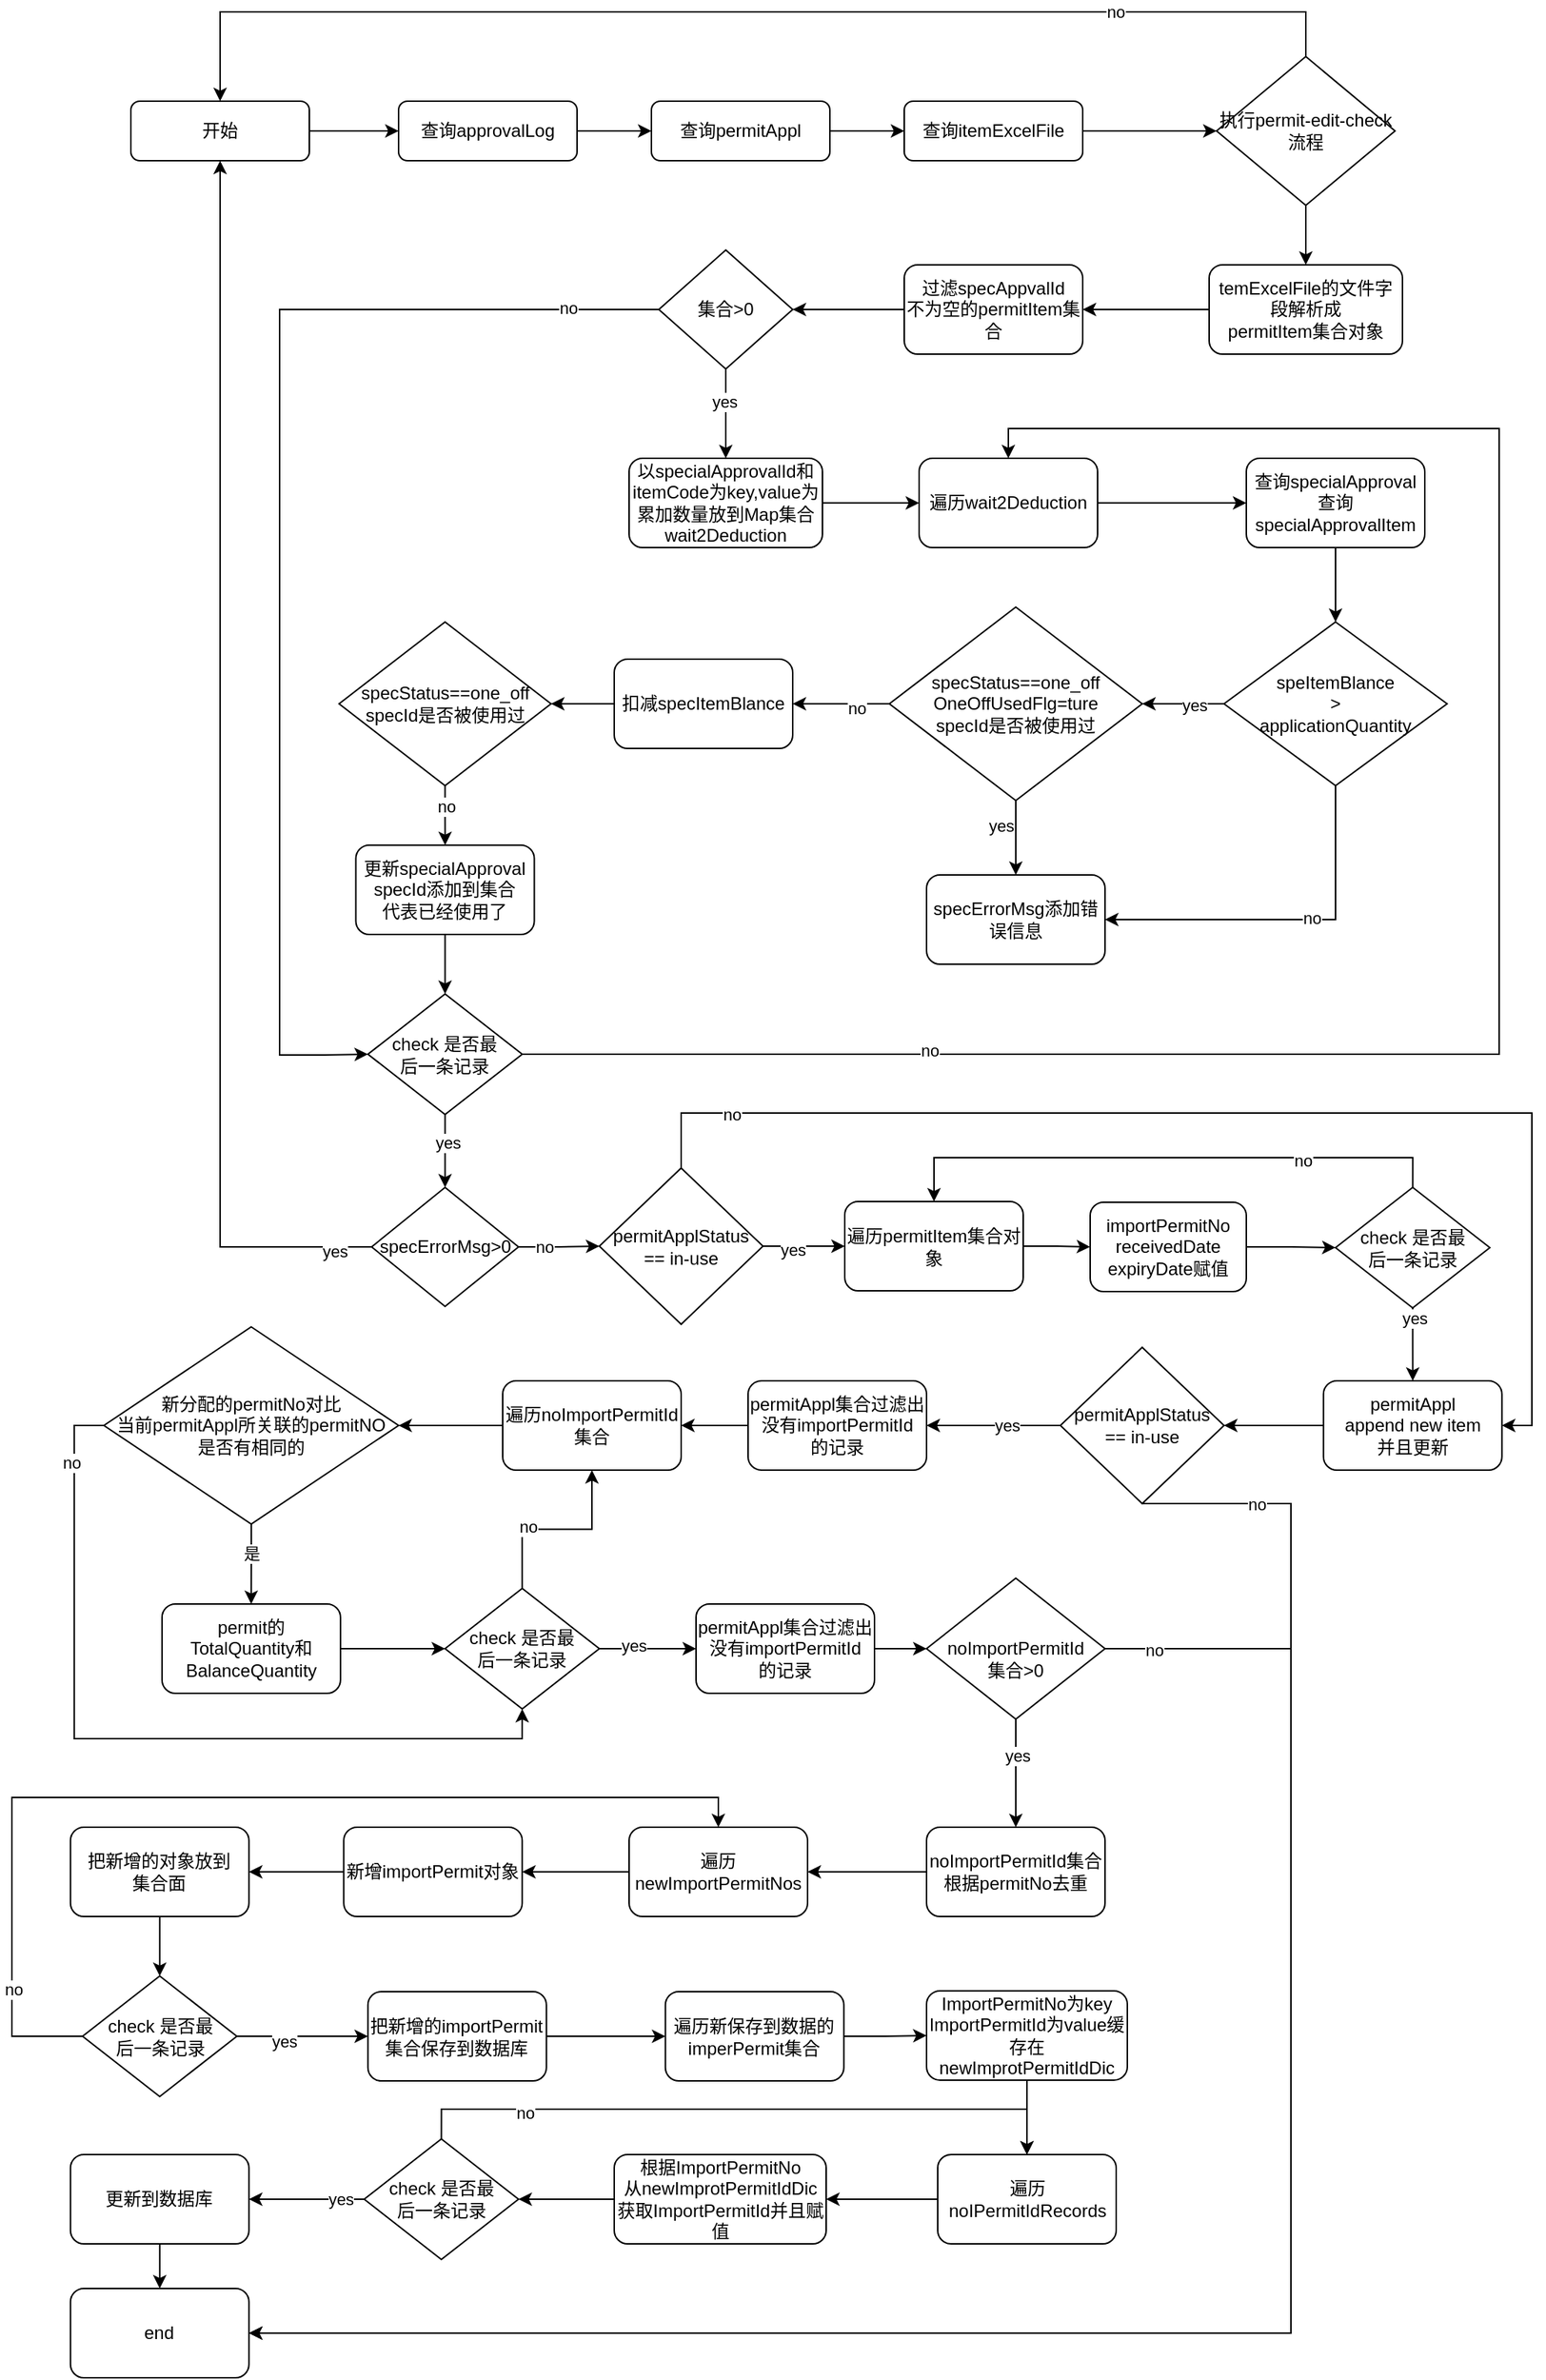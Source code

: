 <mxfile version="20.4.0" type="github">
  <diagram id="C5RBs43oDa-KdzZeNtuy" name="Page-1">
    <mxGraphModel dx="1422" dy="780" grid="1" gridSize="10" guides="1" tooltips="1" connect="1" arrows="1" fold="1" page="1" pageScale="1" pageWidth="1169" pageHeight="1654" math="0" shadow="0">
      <root>
        <mxCell id="WIyWlLk6GJQsqaUBKTNV-0" />
        <mxCell id="WIyWlLk6GJQsqaUBKTNV-1" parent="WIyWlLk6GJQsqaUBKTNV-0" />
        <mxCell id="GyQvzJjMtVjfMq99HXdX-1" value="" style="edgeStyle=orthogonalEdgeStyle;rounded=0;orthogonalLoop=1;jettySize=auto;html=1;" parent="WIyWlLk6GJQsqaUBKTNV-1" source="WIyWlLk6GJQsqaUBKTNV-3" target="WIyWlLk6GJQsqaUBKTNV-7" edge="1">
          <mxGeometry relative="1" as="geometry" />
        </mxCell>
        <mxCell id="WIyWlLk6GJQsqaUBKTNV-3" value="开始" style="rounded=1;whiteSpace=wrap;html=1;fontSize=12;glass=0;strokeWidth=1;shadow=0;" parent="WIyWlLk6GJQsqaUBKTNV-1" vertex="1">
          <mxGeometry x="160" y="80" width="120" height="40" as="geometry" />
        </mxCell>
        <mxCell id="GyQvzJjMtVjfMq99HXdX-2" value="" style="edgeStyle=orthogonalEdgeStyle;rounded=0;orthogonalLoop=1;jettySize=auto;html=1;" parent="WIyWlLk6GJQsqaUBKTNV-1" source="WIyWlLk6GJQsqaUBKTNV-7" target="WIyWlLk6GJQsqaUBKTNV-12" edge="1">
          <mxGeometry relative="1" as="geometry" />
        </mxCell>
        <mxCell id="WIyWlLk6GJQsqaUBKTNV-7" value="查询approvalLog" style="rounded=1;whiteSpace=wrap;html=1;fontSize=12;glass=0;strokeWidth=1;shadow=0;" parent="WIyWlLk6GJQsqaUBKTNV-1" vertex="1">
          <mxGeometry x="340" y="80" width="120" height="40" as="geometry" />
        </mxCell>
        <mxCell id="GyQvzJjMtVjfMq99HXdX-4" value="" style="edgeStyle=orthogonalEdgeStyle;rounded=0;orthogonalLoop=1;jettySize=auto;html=1;" parent="WIyWlLk6GJQsqaUBKTNV-1" source="WIyWlLk6GJQsqaUBKTNV-12" target="GyQvzJjMtVjfMq99HXdX-3" edge="1">
          <mxGeometry relative="1" as="geometry" />
        </mxCell>
        <mxCell id="WIyWlLk6GJQsqaUBKTNV-12" value="查询permitAppl" style="rounded=1;whiteSpace=wrap;html=1;fontSize=12;glass=0;strokeWidth=1;shadow=0;" parent="WIyWlLk6GJQsqaUBKTNV-1" vertex="1">
          <mxGeometry x="510" y="80" width="120" height="40" as="geometry" />
        </mxCell>
        <mxCell id="GyQvzJjMtVjfMq99HXdX-6" value="" style="edgeStyle=orthogonalEdgeStyle;rounded=0;orthogonalLoop=1;jettySize=auto;html=1;" parent="WIyWlLk6GJQsqaUBKTNV-1" source="GyQvzJjMtVjfMq99HXdX-3" target="GyQvzJjMtVjfMq99HXdX-5" edge="1">
          <mxGeometry relative="1" as="geometry" />
        </mxCell>
        <mxCell id="GyQvzJjMtVjfMq99HXdX-3" value="查询itemExcelFile" style="rounded=1;whiteSpace=wrap;html=1;fontSize=12;glass=0;strokeWidth=1;shadow=0;" parent="WIyWlLk6GJQsqaUBKTNV-1" vertex="1">
          <mxGeometry x="680" y="80" width="120" height="40" as="geometry" />
        </mxCell>
        <mxCell id="GyQvzJjMtVjfMq99HXdX-8" value="" style="edgeStyle=orthogonalEdgeStyle;rounded=0;orthogonalLoop=1;jettySize=auto;html=1;entryX=0.5;entryY=0;entryDx=0;entryDy=0;" parent="WIyWlLk6GJQsqaUBKTNV-1" source="GyQvzJjMtVjfMq99HXdX-5" target="WIyWlLk6GJQsqaUBKTNV-3" edge="1">
          <mxGeometry relative="1" as="geometry">
            <mxPoint x="950" y="-50" as="targetPoint" />
            <Array as="points">
              <mxPoint x="950" y="20" />
              <mxPoint x="220" y="20" />
            </Array>
          </mxGeometry>
        </mxCell>
        <mxCell id="GyQvzJjMtVjfMq99HXdX-9" value="no" style="edgeLabel;html=1;align=center;verticalAlign=middle;resizable=0;points=[];" parent="GyQvzJjMtVjfMq99HXdX-8" vertex="1" connectable="0">
          <mxGeometry x="-0.615" relative="1" as="geometry">
            <mxPoint as="offset" />
          </mxGeometry>
        </mxCell>
        <mxCell id="GyQvzJjMtVjfMq99HXdX-11" value="" style="edgeStyle=orthogonalEdgeStyle;rounded=0;orthogonalLoop=1;jettySize=auto;html=1;" parent="WIyWlLk6GJQsqaUBKTNV-1" source="GyQvzJjMtVjfMq99HXdX-5" target="GyQvzJjMtVjfMq99HXdX-10" edge="1">
          <mxGeometry relative="1" as="geometry" />
        </mxCell>
        <mxCell id="GyQvzJjMtVjfMq99HXdX-5" value="执行permit-edit-check流程" style="rhombus;whiteSpace=wrap;html=1;" parent="WIyWlLk6GJQsqaUBKTNV-1" vertex="1">
          <mxGeometry x="890" y="50" width="120" height="100" as="geometry" />
        </mxCell>
        <mxCell id="GyQvzJjMtVjfMq99HXdX-13" value="" style="edgeStyle=orthogonalEdgeStyle;rounded=0;orthogonalLoop=1;jettySize=auto;html=1;" parent="WIyWlLk6GJQsqaUBKTNV-1" source="GyQvzJjMtVjfMq99HXdX-10" target="GyQvzJjMtVjfMq99HXdX-12" edge="1">
          <mxGeometry relative="1" as="geometry" />
        </mxCell>
        <mxCell id="GyQvzJjMtVjfMq99HXdX-10" value="&lt;div&gt;temExcelFile的文件字段解析成&lt;/div&gt;&lt;div&gt;permitItem集合对象&lt;br&gt;&lt;/div&gt;" style="rounded=1;whiteSpace=wrap;html=1;" parent="WIyWlLk6GJQsqaUBKTNV-1" vertex="1">
          <mxGeometry x="885" y="190" width="130" height="60" as="geometry" />
        </mxCell>
        <mxCell id="GyQvzJjMtVjfMq99HXdX-15" value="" style="edgeStyle=orthogonalEdgeStyle;rounded=0;orthogonalLoop=1;jettySize=auto;html=1;entryX=1;entryY=0.5;entryDx=0;entryDy=0;" parent="WIyWlLk6GJQsqaUBKTNV-1" source="GyQvzJjMtVjfMq99HXdX-12" target="GyQvzJjMtVjfMq99HXdX-16" edge="1">
          <mxGeometry relative="1" as="geometry">
            <mxPoint x="600" y="220" as="targetPoint" />
          </mxGeometry>
        </mxCell>
        <mxCell id="GyQvzJjMtVjfMq99HXdX-12" value="&lt;div&gt;过滤specAppvalId&lt;/div&gt;&lt;div&gt;不为空的permitItem集合&lt;br&gt;&lt;/div&gt;" style="whiteSpace=wrap;html=1;rounded=1;" parent="WIyWlLk6GJQsqaUBKTNV-1" vertex="1">
          <mxGeometry x="680" y="190" width="120" height="60" as="geometry" />
        </mxCell>
        <mxCell id="GyQvzJjMtVjfMq99HXdX-18" value="" style="edgeStyle=orthogonalEdgeStyle;rounded=0;orthogonalLoop=1;jettySize=auto;html=1;" parent="WIyWlLk6GJQsqaUBKTNV-1" source="GyQvzJjMtVjfMq99HXdX-16" target="GyQvzJjMtVjfMq99HXdX-17" edge="1">
          <mxGeometry relative="1" as="geometry" />
        </mxCell>
        <mxCell id="GyQvzJjMtVjfMq99HXdX-19" value="yes" style="edgeLabel;html=1;align=center;verticalAlign=middle;resizable=0;points=[];" parent="GyQvzJjMtVjfMq99HXdX-18" vertex="1" connectable="0">
          <mxGeometry x="-0.267" y="-1" relative="1" as="geometry">
            <mxPoint as="offset" />
          </mxGeometry>
        </mxCell>
        <mxCell id="-7f1blLy0qAxSYosvJ6b-41" value="" style="edgeStyle=orthogonalEdgeStyle;rounded=0;orthogonalLoop=1;jettySize=auto;html=1;entryX=0;entryY=0.5;entryDx=0;entryDy=0;" edge="1" parent="WIyWlLk6GJQsqaUBKTNV-1" source="GyQvzJjMtVjfMq99HXdX-16" target="-7f1blLy0qAxSYosvJ6b-67">
          <mxGeometry relative="1" as="geometry">
            <mxPoint x="260" y="770" as="targetPoint" />
            <Array as="points">
              <mxPoint x="260" y="220" />
              <mxPoint x="260" y="721" />
              <mxPoint x="290" y="721" />
            </Array>
          </mxGeometry>
        </mxCell>
        <mxCell id="-7f1blLy0qAxSYosvJ6b-42" value="no" style="edgeLabel;html=1;align=center;verticalAlign=middle;resizable=0;points=[];" vertex="1" connectable="0" parent="-7f1blLy0qAxSYosvJ6b-41">
          <mxGeometry x="-0.849" y="-1" relative="1" as="geometry">
            <mxPoint as="offset" />
          </mxGeometry>
        </mxCell>
        <mxCell id="GyQvzJjMtVjfMq99HXdX-16" value="集合&amp;gt;0" style="rhombus;whiteSpace=wrap;html=1;" parent="WIyWlLk6GJQsqaUBKTNV-1" vertex="1">
          <mxGeometry x="515" y="180" width="90" height="80" as="geometry" />
        </mxCell>
        <mxCell id="-7f1blLy0qAxSYosvJ6b-1" value="" style="edgeStyle=orthogonalEdgeStyle;rounded=0;orthogonalLoop=1;jettySize=auto;html=1;" edge="1" parent="WIyWlLk6GJQsqaUBKTNV-1" source="GyQvzJjMtVjfMq99HXdX-17" target="-7f1blLy0qAxSYosvJ6b-0">
          <mxGeometry relative="1" as="geometry" />
        </mxCell>
        <mxCell id="GyQvzJjMtVjfMq99HXdX-17" value="&lt;div&gt;以specialApprovalId和itemCode为key,value为累加数量放到Map集合wait2Deduction&lt;/div&gt;" style="rounded=1;whiteSpace=wrap;html=1;" parent="WIyWlLk6GJQsqaUBKTNV-1" vertex="1">
          <mxGeometry x="495" y="320" width="130" height="60" as="geometry" />
        </mxCell>
        <mxCell id="-7f1blLy0qAxSYosvJ6b-7" value="" style="edgeStyle=orthogonalEdgeStyle;rounded=0;orthogonalLoop=1;jettySize=auto;html=1;" edge="1" parent="WIyWlLk6GJQsqaUBKTNV-1" source="-7f1blLy0qAxSYosvJ6b-0" target="-7f1blLy0qAxSYosvJ6b-6">
          <mxGeometry relative="1" as="geometry" />
        </mxCell>
        <mxCell id="-7f1blLy0qAxSYosvJ6b-0" value="遍历wait2Deduction" style="whiteSpace=wrap;html=1;rounded=1;" vertex="1" parent="WIyWlLk6GJQsqaUBKTNV-1">
          <mxGeometry x="690" y="320" width="120" height="60" as="geometry" />
        </mxCell>
        <mxCell id="-7f1blLy0qAxSYosvJ6b-11" value="" style="edgeStyle=orthogonalEdgeStyle;rounded=0;orthogonalLoop=1;jettySize=auto;html=1;" edge="1" parent="WIyWlLk6GJQsqaUBKTNV-1" source="-7f1blLy0qAxSYosvJ6b-6" target="-7f1blLy0qAxSYosvJ6b-10">
          <mxGeometry relative="1" as="geometry" />
        </mxCell>
        <mxCell id="-7f1blLy0qAxSYosvJ6b-6" value="&lt;div&gt;查询specialApproval&lt;/div&gt;&lt;div&gt;查询specialApprovalItem&lt;br&gt;&lt;/div&gt;" style="whiteSpace=wrap;html=1;rounded=1;" vertex="1" parent="WIyWlLk6GJQsqaUBKTNV-1">
          <mxGeometry x="910" y="320" width="120" height="60" as="geometry" />
        </mxCell>
        <mxCell id="-7f1blLy0qAxSYosvJ6b-13" value="" style="edgeStyle=orthogonalEdgeStyle;rounded=0;orthogonalLoop=1;jettySize=auto;html=1;" edge="1" parent="WIyWlLk6GJQsqaUBKTNV-1" source="-7f1blLy0qAxSYosvJ6b-10" target="-7f1blLy0qAxSYosvJ6b-12">
          <mxGeometry relative="1" as="geometry" />
        </mxCell>
        <mxCell id="-7f1blLy0qAxSYosvJ6b-14" value="yes" style="edgeLabel;html=1;align=center;verticalAlign=middle;resizable=0;points=[];" vertex="1" connectable="0" parent="-7f1blLy0qAxSYosvJ6b-13">
          <mxGeometry x="-0.26" y="1" relative="1" as="geometry">
            <mxPoint as="offset" />
          </mxGeometry>
        </mxCell>
        <mxCell id="-7f1blLy0qAxSYosvJ6b-23" value="" style="edgeStyle=orthogonalEdgeStyle;rounded=0;orthogonalLoop=1;jettySize=auto;html=1;entryX=1;entryY=0.5;entryDx=0;entryDy=0;" edge="1" parent="WIyWlLk6GJQsqaUBKTNV-1" source="-7f1blLy0qAxSYosvJ6b-10" target="-7f1blLy0qAxSYosvJ6b-15">
          <mxGeometry relative="1" as="geometry">
            <mxPoint x="970" y="645" as="targetPoint" />
            <Array as="points">
              <mxPoint x="970" y="630" />
            </Array>
          </mxGeometry>
        </mxCell>
        <mxCell id="-7f1blLy0qAxSYosvJ6b-24" value="no" style="edgeLabel;html=1;align=center;verticalAlign=middle;resizable=0;points=[];" vertex="1" connectable="0" parent="-7f1blLy0qAxSYosvJ6b-23">
          <mxGeometry x="-0.132" y="-1" relative="1" as="geometry">
            <mxPoint as="offset" />
          </mxGeometry>
        </mxCell>
        <mxCell id="-7f1blLy0qAxSYosvJ6b-10" value="&lt;div&gt;speItemBlance&lt;/div&gt;&lt;div&gt;&amp;gt;&lt;/div&gt;&lt;div&gt;applicationQuantity&lt;br&gt;&lt;/div&gt;" style="rhombus;whiteSpace=wrap;html=1;" vertex="1" parent="WIyWlLk6GJQsqaUBKTNV-1">
          <mxGeometry x="895" y="430" width="150" height="110" as="geometry" />
        </mxCell>
        <mxCell id="-7f1blLy0qAxSYosvJ6b-16" value="" style="edgeStyle=orthogonalEdgeStyle;rounded=0;orthogonalLoop=1;jettySize=auto;html=1;" edge="1" parent="WIyWlLk6GJQsqaUBKTNV-1" source="-7f1blLy0qAxSYosvJ6b-12" target="-7f1blLy0qAxSYosvJ6b-15">
          <mxGeometry relative="1" as="geometry" />
        </mxCell>
        <mxCell id="-7f1blLy0qAxSYosvJ6b-18" value="yes" style="edgeLabel;html=1;align=center;verticalAlign=middle;resizable=0;points=[];" vertex="1" connectable="0" parent="-7f1blLy0qAxSYosvJ6b-16">
          <mxGeometry x="-0.288" y="1" relative="1" as="geometry">
            <mxPoint x="-11" y="-1" as="offset" />
          </mxGeometry>
        </mxCell>
        <mxCell id="-7f1blLy0qAxSYosvJ6b-20" value="" style="edgeStyle=orthogonalEdgeStyle;rounded=0;orthogonalLoop=1;jettySize=auto;html=1;" edge="1" parent="WIyWlLk6GJQsqaUBKTNV-1" source="-7f1blLy0qAxSYosvJ6b-12" target="-7f1blLy0qAxSYosvJ6b-19">
          <mxGeometry relative="1" as="geometry" />
        </mxCell>
        <mxCell id="-7f1blLy0qAxSYosvJ6b-21" value="no" style="edgeLabel;html=1;align=center;verticalAlign=middle;resizable=0;points=[];" vertex="1" connectable="0" parent="-7f1blLy0qAxSYosvJ6b-20">
          <mxGeometry x="-0.32" y="3" relative="1" as="geometry">
            <mxPoint as="offset" />
          </mxGeometry>
        </mxCell>
        <mxCell id="-7f1blLy0qAxSYosvJ6b-12" value="&lt;div&gt;specStatus==one_off&lt;/div&gt;&lt;div&gt;OneOffUsedFlg=ture&lt;/div&gt;&lt;div&gt;specId是否被使用过&lt;br&gt;&lt;/div&gt;" style="rhombus;whiteSpace=wrap;html=1;" vertex="1" parent="WIyWlLk6GJQsqaUBKTNV-1">
          <mxGeometry x="670" y="420" width="170" height="130" as="geometry" />
        </mxCell>
        <mxCell id="-7f1blLy0qAxSYosvJ6b-15" value="&lt;div&gt;specErrorMsg添加错误信息&lt;/div&gt;" style="rounded=1;whiteSpace=wrap;html=1;" vertex="1" parent="WIyWlLk6GJQsqaUBKTNV-1">
          <mxGeometry x="695" y="600" width="120" height="60" as="geometry" />
        </mxCell>
        <mxCell id="-7f1blLy0qAxSYosvJ6b-28" value="" style="edgeStyle=orthogonalEdgeStyle;rounded=0;orthogonalLoop=1;jettySize=auto;html=1;" edge="1" parent="WIyWlLk6GJQsqaUBKTNV-1" source="-7f1blLy0qAxSYosvJ6b-19" target="-7f1blLy0qAxSYosvJ6b-27">
          <mxGeometry relative="1" as="geometry" />
        </mxCell>
        <mxCell id="-7f1blLy0qAxSYosvJ6b-19" value="&lt;div&gt;扣减specItemBlance&lt;/div&gt;" style="rounded=1;whiteSpace=wrap;html=1;" vertex="1" parent="WIyWlLk6GJQsqaUBKTNV-1">
          <mxGeometry x="485" y="455" width="120" height="60" as="geometry" />
        </mxCell>
        <mxCell id="-7f1blLy0qAxSYosvJ6b-30" value="" style="edgeStyle=orthogonalEdgeStyle;rounded=0;orthogonalLoop=1;jettySize=auto;html=1;" edge="1" parent="WIyWlLk6GJQsqaUBKTNV-1" source="-7f1blLy0qAxSYosvJ6b-27" target="-7f1blLy0qAxSYosvJ6b-29">
          <mxGeometry relative="1" as="geometry" />
        </mxCell>
        <mxCell id="-7f1blLy0qAxSYosvJ6b-32" value="no" style="edgeLabel;html=1;align=center;verticalAlign=middle;resizable=0;points=[];" vertex="1" connectable="0" parent="-7f1blLy0qAxSYosvJ6b-30">
          <mxGeometry x="-0.3" relative="1" as="geometry">
            <mxPoint as="offset" />
          </mxGeometry>
        </mxCell>
        <mxCell id="-7f1blLy0qAxSYosvJ6b-27" value="&lt;div&gt;specStatus==one_off&lt;/div&gt;specId是否被使用过" style="rhombus;whiteSpace=wrap;html=1;" vertex="1" parent="WIyWlLk6GJQsqaUBKTNV-1">
          <mxGeometry x="300" y="430" width="142.5" height="110" as="geometry" />
        </mxCell>
        <mxCell id="-7f1blLy0qAxSYosvJ6b-34" value="" style="edgeStyle=orthogonalEdgeStyle;rounded=0;orthogonalLoop=1;jettySize=auto;html=1;entryX=0.5;entryY=0;entryDx=0;entryDy=0;" edge="1" parent="WIyWlLk6GJQsqaUBKTNV-1" source="-7f1blLy0qAxSYosvJ6b-29" target="-7f1blLy0qAxSYosvJ6b-67">
          <mxGeometry relative="1" as="geometry">
            <mxPoint x="371.25" y="700" as="targetPoint" />
          </mxGeometry>
        </mxCell>
        <mxCell id="-7f1blLy0qAxSYosvJ6b-29" value="&lt;div&gt;更新specialApproval&lt;/div&gt;&lt;div&gt;specId添加到集合&lt;/div&gt;&lt;div&gt;代表已经使用了&lt;br&gt;&lt;/div&gt;" style="rounded=1;whiteSpace=wrap;html=1;" vertex="1" parent="WIyWlLk6GJQsqaUBKTNV-1">
          <mxGeometry x="311.26" y="580" width="120" height="60" as="geometry" />
        </mxCell>
        <mxCell id="-7f1blLy0qAxSYosvJ6b-44" value="" style="edgeStyle=orthogonalEdgeStyle;rounded=0;orthogonalLoop=1;jettySize=auto;html=1;entryX=0.5;entryY=0;entryDx=0;entryDy=0;exitX=1;exitY=0.5;exitDx=0;exitDy=0;" edge="1" parent="WIyWlLk6GJQsqaUBKTNV-1" source="-7f1blLy0qAxSYosvJ6b-67" target="-7f1blLy0qAxSYosvJ6b-0">
          <mxGeometry relative="1" as="geometry">
            <mxPoint x="431.25" y="730" as="sourcePoint" />
            <mxPoint x="511.25" y="730" as="targetPoint" />
            <Array as="points">
              <mxPoint x="1080" y="721" />
              <mxPoint x="1080" y="300" />
              <mxPoint x="750" y="300" />
            </Array>
          </mxGeometry>
        </mxCell>
        <mxCell id="-7f1blLy0qAxSYosvJ6b-45" value="no" style="edgeLabel;html=1;align=center;verticalAlign=middle;resizable=0;points=[];" vertex="1" connectable="0" parent="-7f1blLy0qAxSYosvJ6b-44">
          <mxGeometry x="-0.617" y="3" relative="1" as="geometry">
            <mxPoint as="offset" />
          </mxGeometry>
        </mxCell>
        <mxCell id="-7f1blLy0qAxSYosvJ6b-49" value="" style="edgeStyle=orthogonalEdgeStyle;rounded=0;orthogonalLoop=1;jettySize=auto;html=1;exitX=0.5;exitY=1;exitDx=0;exitDy=0;" edge="1" parent="WIyWlLk6GJQsqaUBKTNV-1" source="-7f1blLy0qAxSYosvJ6b-67" target="-7f1blLy0qAxSYosvJ6b-48">
          <mxGeometry relative="1" as="geometry">
            <mxPoint x="371.3" y="760" as="sourcePoint" />
          </mxGeometry>
        </mxCell>
        <mxCell id="-7f1blLy0qAxSYosvJ6b-50" value="yes" style="edgeLabel;html=1;align=center;verticalAlign=middle;resizable=0;points=[];" vertex="1" connectable="0" parent="-7f1blLy0qAxSYosvJ6b-49">
          <mxGeometry x="-0.218" y="1" relative="1" as="geometry">
            <mxPoint as="offset" />
          </mxGeometry>
        </mxCell>
        <mxCell id="-7f1blLy0qAxSYosvJ6b-57" style="edgeStyle=orthogonalEdgeStyle;rounded=0;orthogonalLoop=1;jettySize=auto;html=1;exitX=0;exitY=0.5;exitDx=0;exitDy=0;entryX=0.5;entryY=1;entryDx=0;entryDy=0;" edge="1" parent="WIyWlLk6GJQsqaUBKTNV-1" source="-7f1blLy0qAxSYosvJ6b-48" target="WIyWlLk6GJQsqaUBKTNV-3">
          <mxGeometry relative="1" as="geometry" />
        </mxCell>
        <mxCell id="-7f1blLy0qAxSYosvJ6b-58" value="yes" style="edgeLabel;html=1;align=center;verticalAlign=middle;resizable=0;points=[];" vertex="1" connectable="0" parent="-7f1blLy0qAxSYosvJ6b-57">
          <mxGeometry x="-0.94" y="3" relative="1" as="geometry">
            <mxPoint as="offset" />
          </mxGeometry>
        </mxCell>
        <mxCell id="-7f1blLy0qAxSYosvJ6b-60" value="" style="edgeStyle=orthogonalEdgeStyle;rounded=0;orthogonalLoop=1;jettySize=auto;html=1;" edge="1" parent="WIyWlLk6GJQsqaUBKTNV-1" source="-7f1blLy0qAxSYosvJ6b-48" target="-7f1blLy0qAxSYosvJ6b-62">
          <mxGeometry relative="1" as="geometry">
            <mxPoint x="485.005" y="850" as="targetPoint" />
          </mxGeometry>
        </mxCell>
        <mxCell id="-7f1blLy0qAxSYosvJ6b-61" value="no" style="edgeLabel;html=1;align=center;verticalAlign=middle;resizable=0;points=[];" vertex="1" connectable="0" parent="-7f1blLy0qAxSYosvJ6b-60">
          <mxGeometry x="-0.366" relative="1" as="geometry">
            <mxPoint as="offset" />
          </mxGeometry>
        </mxCell>
        <mxCell id="-7f1blLy0qAxSYosvJ6b-48" value="specErrorMsg&amp;gt;0" style="rhombus;whiteSpace=wrap;html=1;" vertex="1" parent="WIyWlLk6GJQsqaUBKTNV-1">
          <mxGeometry x="321.88" y="810" width="98.75" height="80" as="geometry" />
        </mxCell>
        <mxCell id="-7f1blLy0qAxSYosvJ6b-64" value="" style="edgeStyle=orthogonalEdgeStyle;rounded=0;orthogonalLoop=1;jettySize=auto;html=1;" edge="1" parent="WIyWlLk6GJQsqaUBKTNV-1" source="-7f1blLy0qAxSYosvJ6b-62" target="-7f1blLy0qAxSYosvJ6b-63">
          <mxGeometry relative="1" as="geometry" />
        </mxCell>
        <mxCell id="-7f1blLy0qAxSYosvJ6b-73" value="yes" style="edgeLabel;html=1;align=center;verticalAlign=middle;resizable=0;points=[];" vertex="1" connectable="0" parent="-7f1blLy0qAxSYosvJ6b-64">
          <mxGeometry x="-0.28" y="-2" relative="1" as="geometry">
            <mxPoint as="offset" />
          </mxGeometry>
        </mxCell>
        <mxCell id="-7f1blLy0qAxSYosvJ6b-77" style="edgeStyle=orthogonalEdgeStyle;rounded=0;orthogonalLoop=1;jettySize=auto;html=1;exitX=0.5;exitY=0;exitDx=0;exitDy=0;entryX=1;entryY=0.5;entryDx=0;entryDy=0;" edge="1" parent="WIyWlLk6GJQsqaUBKTNV-1" source="-7f1blLy0qAxSYosvJ6b-62" target="-7f1blLy0qAxSYosvJ6b-74">
          <mxGeometry relative="1" as="geometry">
            <Array as="points">
              <mxPoint x="530" y="760" />
              <mxPoint x="1102" y="760" />
              <mxPoint x="1102" y="970" />
            </Array>
          </mxGeometry>
        </mxCell>
        <mxCell id="-7f1blLy0qAxSYosvJ6b-78" value="no" style="edgeLabel;html=1;align=center;verticalAlign=middle;resizable=0;points=[];" vertex="1" connectable="0" parent="-7f1blLy0qAxSYosvJ6b-77">
          <mxGeometry x="-0.831" y="-1" relative="1" as="geometry">
            <mxPoint as="offset" />
          </mxGeometry>
        </mxCell>
        <mxCell id="-7f1blLy0qAxSYosvJ6b-62" value="&lt;div&gt;permitApplStatus&lt;/div&gt;&lt;div&gt;== in-use&lt;br&gt;&lt;/div&gt;" style="rhombus;whiteSpace=wrap;html=1;" vertex="1" parent="WIyWlLk6GJQsqaUBKTNV-1">
          <mxGeometry x="475" y="797" width="110" height="105" as="geometry" />
        </mxCell>
        <mxCell id="-7f1blLy0qAxSYosvJ6b-66" value="" style="edgeStyle=orthogonalEdgeStyle;rounded=0;orthogonalLoop=1;jettySize=auto;html=1;" edge="1" parent="WIyWlLk6GJQsqaUBKTNV-1" source="-7f1blLy0qAxSYosvJ6b-63" target="-7f1blLy0qAxSYosvJ6b-65">
          <mxGeometry relative="1" as="geometry" />
        </mxCell>
        <mxCell id="-7f1blLy0qAxSYosvJ6b-63" value="遍历permitItem集合对象" style="rounded=1;whiteSpace=wrap;html=1;" vertex="1" parent="WIyWlLk6GJQsqaUBKTNV-1">
          <mxGeometry x="640" y="819.5" width="120" height="60" as="geometry" />
        </mxCell>
        <mxCell id="-7f1blLy0qAxSYosvJ6b-70" style="edgeStyle=orthogonalEdgeStyle;rounded=0;orthogonalLoop=1;jettySize=auto;html=1;exitX=1;exitY=0.5;exitDx=0;exitDy=0;" edge="1" parent="WIyWlLk6GJQsqaUBKTNV-1" source="-7f1blLy0qAxSYosvJ6b-65" target="-7f1blLy0qAxSYosvJ6b-69">
          <mxGeometry relative="1" as="geometry" />
        </mxCell>
        <mxCell id="-7f1blLy0qAxSYosvJ6b-65" value="&lt;div&gt;importPermitNo&lt;/div&gt;&lt;div&gt;receivedDate&lt;/div&gt;&lt;div&gt;expiryDate赋值&lt;br&gt;&lt;/div&gt;" style="rounded=1;whiteSpace=wrap;html=1;" vertex="1" parent="WIyWlLk6GJQsqaUBKTNV-1">
          <mxGeometry x="805" y="820" width="105" height="60" as="geometry" />
        </mxCell>
        <mxCell id="-7f1blLy0qAxSYosvJ6b-67" value="&lt;div&gt;check 是否最&lt;/div&gt;&lt;div&gt;后一条记录&lt;/div&gt;" style="rhombus;whiteSpace=wrap;html=1;" vertex="1" parent="WIyWlLk6GJQsqaUBKTNV-1">
          <mxGeometry x="319.39" y="680" width="103.74" height="81" as="geometry" />
        </mxCell>
        <mxCell id="-7f1blLy0qAxSYosvJ6b-71" style="edgeStyle=orthogonalEdgeStyle;rounded=0;orthogonalLoop=1;jettySize=auto;html=1;exitX=0.5;exitY=0;exitDx=0;exitDy=0;entryX=0.5;entryY=0;entryDx=0;entryDy=0;" edge="1" parent="WIyWlLk6GJQsqaUBKTNV-1" source="-7f1blLy0qAxSYosvJ6b-69" target="-7f1blLy0qAxSYosvJ6b-63">
          <mxGeometry relative="1" as="geometry" />
        </mxCell>
        <mxCell id="-7f1blLy0qAxSYosvJ6b-72" value="no" style="edgeLabel;html=1;align=center;verticalAlign=middle;resizable=0;points=[];" vertex="1" connectable="0" parent="-7f1blLy0qAxSYosvJ6b-71">
          <mxGeometry x="-0.494" y="2" relative="1" as="geometry">
            <mxPoint as="offset" />
          </mxGeometry>
        </mxCell>
        <mxCell id="-7f1blLy0qAxSYosvJ6b-75" value="" style="edgeStyle=orthogonalEdgeStyle;rounded=0;orthogonalLoop=1;jettySize=auto;html=1;" edge="1" parent="WIyWlLk6GJQsqaUBKTNV-1" source="-7f1blLy0qAxSYosvJ6b-69" target="-7f1blLy0qAxSYosvJ6b-74">
          <mxGeometry relative="1" as="geometry" />
        </mxCell>
        <mxCell id="-7f1blLy0qAxSYosvJ6b-76" value="yes" style="edgeLabel;html=1;align=center;verticalAlign=middle;resizable=0;points=[];" vertex="1" connectable="0" parent="-7f1blLy0qAxSYosvJ6b-75">
          <mxGeometry x="-0.734" y="1" relative="1" as="geometry">
            <mxPoint as="offset" />
          </mxGeometry>
        </mxCell>
        <mxCell id="-7f1blLy0qAxSYosvJ6b-69" value="&lt;div&gt;check 是否最&lt;/div&gt;&lt;div&gt;后一条记录&lt;/div&gt;" style="rhombus;whiteSpace=wrap;html=1;" vertex="1" parent="WIyWlLk6GJQsqaUBKTNV-1">
          <mxGeometry x="970" y="810" width="103.74" height="81" as="geometry" />
        </mxCell>
        <mxCell id="-7f1blLy0qAxSYosvJ6b-80" style="edgeStyle=orthogonalEdgeStyle;rounded=0;orthogonalLoop=1;jettySize=auto;html=1;exitX=0;exitY=0.5;exitDx=0;exitDy=0;entryX=1;entryY=0.5;entryDx=0;entryDy=0;" edge="1" parent="WIyWlLk6GJQsqaUBKTNV-1" source="-7f1blLy0qAxSYosvJ6b-74" target="-7f1blLy0qAxSYosvJ6b-79">
          <mxGeometry relative="1" as="geometry" />
        </mxCell>
        <mxCell id="-7f1blLy0qAxSYosvJ6b-74" value="&lt;div&gt;permitAppl&lt;/div&gt;&lt;div&gt;append new item&lt;/div&gt;&lt;div&gt;并且更新&lt;br&gt;&lt;/div&gt;" style="rounded=1;whiteSpace=wrap;html=1;" vertex="1" parent="WIyWlLk6GJQsqaUBKTNV-1">
          <mxGeometry x="961.87" y="940" width="120" height="60" as="geometry" />
        </mxCell>
        <mxCell id="-7f1blLy0qAxSYosvJ6b-82" value="" style="edgeStyle=orthogonalEdgeStyle;rounded=0;orthogonalLoop=1;jettySize=auto;html=1;" edge="1" parent="WIyWlLk6GJQsqaUBKTNV-1" source="-7f1blLy0qAxSYosvJ6b-79" target="-7f1blLy0qAxSYosvJ6b-81">
          <mxGeometry relative="1" as="geometry" />
        </mxCell>
        <mxCell id="-7f1blLy0qAxSYosvJ6b-83" value="yes" style="edgeLabel;html=1;align=center;verticalAlign=middle;resizable=0;points=[];" vertex="1" connectable="0" parent="-7f1blLy0qAxSYosvJ6b-82">
          <mxGeometry x="-0.668" y="3" relative="1" as="geometry">
            <mxPoint x="-21" y="-3" as="offset" />
          </mxGeometry>
        </mxCell>
        <mxCell id="-7f1blLy0qAxSYosvJ6b-154" style="edgeStyle=orthogonalEdgeStyle;rounded=0;orthogonalLoop=1;jettySize=auto;html=1;exitX=0.5;exitY=1;exitDx=0;exitDy=0;entryX=1;entryY=0.5;entryDx=0;entryDy=0;" edge="1" parent="WIyWlLk6GJQsqaUBKTNV-1" source="-7f1blLy0qAxSYosvJ6b-79" target="-7f1blLy0qAxSYosvJ6b-150">
          <mxGeometry relative="1" as="geometry">
            <Array as="points">
              <mxPoint x="940" y="1023" />
              <mxPoint x="940" y="1580" />
            </Array>
          </mxGeometry>
        </mxCell>
        <mxCell id="-7f1blLy0qAxSYosvJ6b-155" value="no" style="edgeLabel;html=1;align=center;verticalAlign=middle;resizable=0;points=[];" vertex="1" connectable="0" parent="-7f1blLy0qAxSYosvJ6b-154">
          <mxGeometry x="-0.887" y="1" relative="1" as="geometry">
            <mxPoint y="1" as="offset" />
          </mxGeometry>
        </mxCell>
        <mxCell id="-7f1blLy0qAxSYosvJ6b-79" value="&lt;div&gt;permitApplStatus&lt;/div&gt;&lt;div&gt;== in-use&lt;br&gt;&lt;/div&gt;" style="rhombus;whiteSpace=wrap;html=1;" vertex="1" parent="WIyWlLk6GJQsqaUBKTNV-1">
          <mxGeometry x="785" y="917.5" width="110" height="105" as="geometry" />
        </mxCell>
        <mxCell id="-7f1blLy0qAxSYosvJ6b-85" value="" style="edgeStyle=orthogonalEdgeStyle;rounded=0;orthogonalLoop=1;jettySize=auto;html=1;" edge="1" parent="WIyWlLk6GJQsqaUBKTNV-1" source="-7f1blLy0qAxSYosvJ6b-81" target="-7f1blLy0qAxSYosvJ6b-84">
          <mxGeometry relative="1" as="geometry" />
        </mxCell>
        <mxCell id="-7f1blLy0qAxSYosvJ6b-81" value="&lt;div&gt;permitAppl集合过滤出没有importPermitId&lt;/div&gt;&lt;div&gt;的记录&lt;br&gt;&lt;/div&gt;" style="rounded=1;whiteSpace=wrap;html=1;" vertex="1" parent="WIyWlLk6GJQsqaUBKTNV-1">
          <mxGeometry x="575" y="940" width="120" height="60" as="geometry" />
        </mxCell>
        <mxCell id="-7f1blLy0qAxSYosvJ6b-87" style="edgeStyle=orthogonalEdgeStyle;rounded=0;orthogonalLoop=1;jettySize=auto;html=1;exitX=0;exitY=0.5;exitDx=0;exitDy=0;" edge="1" parent="WIyWlLk6GJQsqaUBKTNV-1" source="-7f1blLy0qAxSYosvJ6b-84" target="-7f1blLy0qAxSYosvJ6b-86">
          <mxGeometry relative="1" as="geometry" />
        </mxCell>
        <mxCell id="-7f1blLy0qAxSYosvJ6b-84" value="&lt;div&gt;遍历noImportPermitId&lt;/div&gt;&lt;div&gt;集合&lt;br&gt;&lt;/div&gt;" style="whiteSpace=wrap;html=1;rounded=1;" vertex="1" parent="WIyWlLk6GJQsqaUBKTNV-1">
          <mxGeometry x="410" y="940" width="120" height="60" as="geometry" />
        </mxCell>
        <mxCell id="-7f1blLy0qAxSYosvJ6b-93" value="" style="edgeStyle=orthogonalEdgeStyle;rounded=0;orthogonalLoop=1;jettySize=auto;html=1;" edge="1" parent="WIyWlLk6GJQsqaUBKTNV-1" source="-7f1blLy0qAxSYosvJ6b-86" target="-7f1blLy0qAxSYosvJ6b-92">
          <mxGeometry relative="1" as="geometry" />
        </mxCell>
        <mxCell id="-7f1blLy0qAxSYosvJ6b-94" value="是" style="edgeLabel;html=1;align=center;verticalAlign=middle;resizable=0;points=[];" vertex="1" connectable="0" parent="-7f1blLy0qAxSYosvJ6b-93">
          <mxGeometry x="-0.265" relative="1" as="geometry">
            <mxPoint as="offset" />
          </mxGeometry>
        </mxCell>
        <mxCell id="-7f1blLy0qAxSYosvJ6b-106" style="edgeStyle=orthogonalEdgeStyle;rounded=0;orthogonalLoop=1;jettySize=auto;html=1;exitX=0;exitY=0.5;exitDx=0;exitDy=0;entryX=0.5;entryY=1;entryDx=0;entryDy=0;" edge="1" parent="WIyWlLk6GJQsqaUBKTNV-1" source="-7f1blLy0qAxSYosvJ6b-86" target="-7f1blLy0qAxSYosvJ6b-100">
          <mxGeometry relative="1" as="geometry" />
        </mxCell>
        <mxCell id="-7f1blLy0qAxSYosvJ6b-107" value="no" style="edgeLabel;html=1;align=center;verticalAlign=middle;resizable=0;points=[];" vertex="1" connectable="0" parent="-7f1blLy0qAxSYosvJ6b-106">
          <mxGeometry x="-0.837" y="-2" relative="1" as="geometry">
            <mxPoint as="offset" />
          </mxGeometry>
        </mxCell>
        <mxCell id="-7f1blLy0qAxSYosvJ6b-86" value="&lt;div&gt;&lt;br&gt;&lt;/div&gt;&lt;div&gt;新分配的permitNo对比&lt;/div&gt;&lt;div&gt;当前permitAppl所关联的permitNO&lt;/div&gt;&lt;div&gt;是否有相同的&lt;br&gt;&lt;/div&gt;&lt;div&gt;&lt;br&gt;&lt;/div&gt;" style="rhombus;whiteSpace=wrap;html=1;" vertex="1" parent="WIyWlLk6GJQsqaUBKTNV-1">
          <mxGeometry x="141.88" y="903.75" width="198.12" height="132.5" as="geometry" />
        </mxCell>
        <mxCell id="-7f1blLy0qAxSYosvJ6b-98" style="edgeStyle=orthogonalEdgeStyle;rounded=0;orthogonalLoop=1;jettySize=auto;html=1;exitX=1;exitY=0.5;exitDx=0;exitDy=0;entryX=0;entryY=0.5;entryDx=0;entryDy=0;" edge="1" parent="WIyWlLk6GJQsqaUBKTNV-1" source="-7f1blLy0qAxSYosvJ6b-92" target="-7f1blLy0qAxSYosvJ6b-100">
          <mxGeometry relative="1" as="geometry">
            <mxPoint x="380" y="1120" as="targetPoint" />
          </mxGeometry>
        </mxCell>
        <mxCell id="-7f1blLy0qAxSYosvJ6b-92" value="&lt;div&gt;permit的&lt;/div&gt;&lt;div&gt;TotalQuantity和&lt;/div&gt;&lt;div&gt;BalanceQuantity&lt;/div&gt;" style="rounded=1;whiteSpace=wrap;html=1;" vertex="1" parent="WIyWlLk6GJQsqaUBKTNV-1">
          <mxGeometry x="180.94" y="1090" width="120" height="60" as="geometry" />
        </mxCell>
        <mxCell id="-7f1blLy0qAxSYosvJ6b-102" value="" style="edgeStyle=orthogonalEdgeStyle;rounded=0;orthogonalLoop=1;jettySize=auto;html=1;" edge="1" parent="WIyWlLk6GJQsqaUBKTNV-1" source="-7f1blLy0qAxSYosvJ6b-100" target="-7f1blLy0qAxSYosvJ6b-101">
          <mxGeometry relative="1" as="geometry" />
        </mxCell>
        <mxCell id="-7f1blLy0qAxSYosvJ6b-103" value="yes" style="edgeLabel;html=1;align=center;verticalAlign=middle;resizable=0;points=[];" vertex="1" connectable="0" parent="-7f1blLy0qAxSYosvJ6b-102">
          <mxGeometry x="-0.286" y="2" relative="1" as="geometry">
            <mxPoint as="offset" />
          </mxGeometry>
        </mxCell>
        <mxCell id="-7f1blLy0qAxSYosvJ6b-104" style="edgeStyle=orthogonalEdgeStyle;rounded=0;orthogonalLoop=1;jettySize=auto;html=1;exitX=0.5;exitY=0;exitDx=0;exitDy=0;entryX=0.5;entryY=1;entryDx=0;entryDy=0;" edge="1" parent="WIyWlLk6GJQsqaUBKTNV-1" source="-7f1blLy0qAxSYosvJ6b-100" target="-7f1blLy0qAxSYosvJ6b-84">
          <mxGeometry relative="1" as="geometry" />
        </mxCell>
        <mxCell id="-7f1blLy0qAxSYosvJ6b-105" value="no" style="edgeLabel;html=1;align=center;verticalAlign=middle;resizable=0;points=[];" vertex="1" connectable="0" parent="-7f1blLy0qAxSYosvJ6b-104">
          <mxGeometry x="-0.31" y="2" relative="1" as="geometry">
            <mxPoint as="offset" />
          </mxGeometry>
        </mxCell>
        <mxCell id="-7f1blLy0qAxSYosvJ6b-100" value="&lt;div&gt;check 是否最&lt;/div&gt;&lt;div&gt;后一条记录&lt;/div&gt;" style="rhombus;whiteSpace=wrap;html=1;" vertex="1" parent="WIyWlLk6GJQsqaUBKTNV-1">
          <mxGeometry x="371.26" y="1079.5" width="103.74" height="81" as="geometry" />
        </mxCell>
        <mxCell id="-7f1blLy0qAxSYosvJ6b-109" style="edgeStyle=orthogonalEdgeStyle;rounded=0;orthogonalLoop=1;jettySize=auto;html=1;exitX=1;exitY=0.5;exitDx=0;exitDy=0;entryX=0;entryY=0.5;entryDx=0;entryDy=0;" edge="1" parent="WIyWlLk6GJQsqaUBKTNV-1" source="-7f1blLy0qAxSYosvJ6b-101" target="-7f1blLy0qAxSYosvJ6b-108">
          <mxGeometry relative="1" as="geometry" />
        </mxCell>
        <mxCell id="-7f1blLy0qAxSYosvJ6b-101" value="&lt;div&gt;permitAppl集合过滤出没有importPermitId&lt;/div&gt;&lt;div&gt;的记录&lt;br&gt;&lt;/div&gt;" style="rounded=1;whiteSpace=wrap;html=1;" vertex="1" parent="WIyWlLk6GJQsqaUBKTNV-1">
          <mxGeometry x="540" y="1090" width="120" height="60" as="geometry" />
        </mxCell>
        <mxCell id="-7f1blLy0qAxSYosvJ6b-111" value="" style="edgeStyle=orthogonalEdgeStyle;rounded=0;orthogonalLoop=1;jettySize=auto;html=1;" edge="1" parent="WIyWlLk6GJQsqaUBKTNV-1" source="-7f1blLy0qAxSYosvJ6b-108" target="-7f1blLy0qAxSYosvJ6b-110">
          <mxGeometry relative="1" as="geometry" />
        </mxCell>
        <mxCell id="-7f1blLy0qAxSYosvJ6b-112" value="yes" style="edgeLabel;html=1;align=center;verticalAlign=middle;resizable=0;points=[];" vertex="1" connectable="0" parent="-7f1blLy0qAxSYosvJ6b-111">
          <mxGeometry x="-0.33" y="1" relative="1" as="geometry">
            <mxPoint as="offset" />
          </mxGeometry>
        </mxCell>
        <mxCell id="-7f1blLy0qAxSYosvJ6b-152" style="edgeStyle=orthogonalEdgeStyle;rounded=0;orthogonalLoop=1;jettySize=auto;html=1;entryX=1;entryY=0.5;entryDx=0;entryDy=0;" edge="1" parent="WIyWlLk6GJQsqaUBKTNV-1" source="-7f1blLy0qAxSYosvJ6b-108" target="-7f1blLy0qAxSYosvJ6b-150">
          <mxGeometry relative="1" as="geometry">
            <Array as="points">
              <mxPoint x="940" y="1120" />
              <mxPoint x="940" y="1580" />
            </Array>
          </mxGeometry>
        </mxCell>
        <mxCell id="-7f1blLy0qAxSYosvJ6b-153" value="no" style="edgeLabel;html=1;align=center;verticalAlign=middle;resizable=0;points=[];" vertex="1" connectable="0" parent="-7f1blLy0qAxSYosvJ6b-152">
          <mxGeometry x="-0.949" y="-1" relative="1" as="geometry">
            <mxPoint as="offset" />
          </mxGeometry>
        </mxCell>
        <mxCell id="-7f1blLy0qAxSYosvJ6b-108" value="&lt;div&gt;&lt;br&gt;&lt;/div&gt;&lt;div&gt;noImportPermitId&lt;/div&gt;集合&amp;gt;0" style="rhombus;whiteSpace=wrap;html=1;" vertex="1" parent="WIyWlLk6GJQsqaUBKTNV-1">
          <mxGeometry x="695" y="1072.63" width="120" height="94.75" as="geometry" />
        </mxCell>
        <mxCell id="-7f1blLy0qAxSYosvJ6b-114" value="" style="edgeStyle=orthogonalEdgeStyle;rounded=0;orthogonalLoop=1;jettySize=auto;html=1;" edge="1" parent="WIyWlLk6GJQsqaUBKTNV-1" source="-7f1blLy0qAxSYosvJ6b-110" target="-7f1blLy0qAxSYosvJ6b-113">
          <mxGeometry relative="1" as="geometry" />
        </mxCell>
        <mxCell id="-7f1blLy0qAxSYosvJ6b-110" value="&lt;div&gt;&lt;br&gt;&lt;/div&gt;&lt;div&gt;noImportPermitId集合根据permitNo去重&lt;/div&gt;&lt;div&gt;&lt;br&gt;&lt;/div&gt;" style="rounded=1;whiteSpace=wrap;html=1;" vertex="1" parent="WIyWlLk6GJQsqaUBKTNV-1">
          <mxGeometry x="695" y="1239.995" width="120" height="60" as="geometry" />
        </mxCell>
        <mxCell id="-7f1blLy0qAxSYosvJ6b-116" value="" style="edgeStyle=orthogonalEdgeStyle;rounded=0;orthogonalLoop=1;jettySize=auto;html=1;entryX=1;entryY=0.5;entryDx=0;entryDy=0;" edge="1" parent="WIyWlLk6GJQsqaUBKTNV-1" source="-7f1blLy0qAxSYosvJ6b-113" target="-7f1blLy0qAxSYosvJ6b-119">
          <mxGeometry relative="1" as="geometry">
            <mxPoint x="431.25" y="1269.995" as="targetPoint" />
          </mxGeometry>
        </mxCell>
        <mxCell id="-7f1blLy0qAxSYosvJ6b-113" value="遍历newImportPermitNos" style="whiteSpace=wrap;html=1;rounded=1;" vertex="1" parent="WIyWlLk6GJQsqaUBKTNV-1">
          <mxGeometry x="495" y="1239.995" width="120" height="60" as="geometry" />
        </mxCell>
        <mxCell id="-7f1blLy0qAxSYosvJ6b-124" value="" style="edgeStyle=orthogonalEdgeStyle;rounded=0;orthogonalLoop=1;jettySize=auto;html=1;" edge="1" parent="WIyWlLk6GJQsqaUBKTNV-1" source="-7f1blLy0qAxSYosvJ6b-119" target="-7f1blLy0qAxSYosvJ6b-123">
          <mxGeometry relative="1" as="geometry" />
        </mxCell>
        <mxCell id="-7f1blLy0qAxSYosvJ6b-119" value="新增importPermit对象" style="whiteSpace=wrap;html=1;rounded=1;" vertex="1" parent="WIyWlLk6GJQsqaUBKTNV-1">
          <mxGeometry x="303.13" y="1239.995" width="120" height="60" as="geometry" />
        </mxCell>
        <mxCell id="-7f1blLy0qAxSYosvJ6b-127" style="edgeStyle=orthogonalEdgeStyle;rounded=0;orthogonalLoop=1;jettySize=auto;html=1;exitX=0.5;exitY=1;exitDx=0;exitDy=0;entryX=0.5;entryY=0;entryDx=0;entryDy=0;" edge="1" parent="WIyWlLk6GJQsqaUBKTNV-1" source="-7f1blLy0qAxSYosvJ6b-123" target="-7f1blLy0qAxSYosvJ6b-126">
          <mxGeometry relative="1" as="geometry" />
        </mxCell>
        <mxCell id="-7f1blLy0qAxSYosvJ6b-123" value="&lt;div&gt;把新增的对象放到&lt;/div&gt;&lt;div&gt;集合面&lt;br&gt;&lt;/div&gt;" style="whiteSpace=wrap;html=1;rounded=1;" vertex="1" parent="WIyWlLk6GJQsqaUBKTNV-1">
          <mxGeometry x="119.39" y="1239.995" width="120" height="60" as="geometry" />
        </mxCell>
        <mxCell id="-7f1blLy0qAxSYosvJ6b-129" value="" style="edgeStyle=orthogonalEdgeStyle;rounded=0;orthogonalLoop=1;jettySize=auto;html=1;" edge="1" parent="WIyWlLk6GJQsqaUBKTNV-1" source="-7f1blLy0qAxSYosvJ6b-126" target="-7f1blLy0qAxSYosvJ6b-128">
          <mxGeometry relative="1" as="geometry" />
        </mxCell>
        <mxCell id="-7f1blLy0qAxSYosvJ6b-130" value="yes" style="edgeLabel;html=1;align=center;verticalAlign=middle;resizable=0;points=[];" vertex="1" connectable="0" parent="-7f1blLy0qAxSYosvJ6b-129">
          <mxGeometry x="-0.286" y="-2" relative="1" as="geometry">
            <mxPoint y="1" as="offset" />
          </mxGeometry>
        </mxCell>
        <mxCell id="-7f1blLy0qAxSYosvJ6b-131" style="edgeStyle=orthogonalEdgeStyle;rounded=0;orthogonalLoop=1;jettySize=auto;html=1;exitX=0;exitY=0.5;exitDx=0;exitDy=0;entryX=0.5;entryY=0;entryDx=0;entryDy=0;" edge="1" parent="WIyWlLk6GJQsqaUBKTNV-1" source="-7f1blLy0qAxSYosvJ6b-126" target="-7f1blLy0qAxSYosvJ6b-113">
          <mxGeometry relative="1" as="geometry">
            <Array as="points">
              <mxPoint x="80" y="1381" />
              <mxPoint x="80" y="1220" />
              <mxPoint x="555" y="1220" />
            </Array>
          </mxGeometry>
        </mxCell>
        <mxCell id="-7f1blLy0qAxSYosvJ6b-132" value="no" style="edgeLabel;html=1;align=center;verticalAlign=middle;resizable=0;points=[];" vertex="1" connectable="0" parent="-7f1blLy0qAxSYosvJ6b-131">
          <mxGeometry x="-0.775" y="-1" relative="1" as="geometry">
            <mxPoint as="offset" />
          </mxGeometry>
        </mxCell>
        <mxCell id="-7f1blLy0qAxSYosvJ6b-126" value="&lt;div&gt;check 是否最&lt;/div&gt;&lt;div&gt;后一条记录&lt;/div&gt;" style="rhombus;whiteSpace=wrap;html=1;" vertex="1" parent="WIyWlLk6GJQsqaUBKTNV-1">
          <mxGeometry x="127.52" y="1340" width="103.74" height="81" as="geometry" />
        </mxCell>
        <mxCell id="-7f1blLy0qAxSYosvJ6b-134" value="" style="edgeStyle=orthogonalEdgeStyle;rounded=0;orthogonalLoop=1;jettySize=auto;html=1;" edge="1" parent="WIyWlLk6GJQsqaUBKTNV-1" source="-7f1blLy0qAxSYosvJ6b-128" target="-7f1blLy0qAxSYosvJ6b-133">
          <mxGeometry relative="1" as="geometry" />
        </mxCell>
        <mxCell id="-7f1blLy0qAxSYosvJ6b-128" value="把新增的importPermit集合保存到数据库" style="rounded=1;whiteSpace=wrap;html=1;" vertex="1" parent="WIyWlLk6GJQsqaUBKTNV-1">
          <mxGeometry x="319.39" y="1350.5" width="120" height="60" as="geometry" />
        </mxCell>
        <mxCell id="-7f1blLy0qAxSYosvJ6b-136" value="" style="edgeStyle=orthogonalEdgeStyle;rounded=0;orthogonalLoop=1;jettySize=auto;html=1;" edge="1" parent="WIyWlLk6GJQsqaUBKTNV-1" source="-7f1blLy0qAxSYosvJ6b-133" target="-7f1blLy0qAxSYosvJ6b-135">
          <mxGeometry relative="1" as="geometry" />
        </mxCell>
        <mxCell id="-7f1blLy0qAxSYosvJ6b-133" value="遍历新保存到数据的imperPermit集合" style="rounded=1;whiteSpace=wrap;html=1;" vertex="1" parent="WIyWlLk6GJQsqaUBKTNV-1">
          <mxGeometry x="519.39" y="1350.5" width="120" height="60" as="geometry" />
        </mxCell>
        <mxCell id="-7f1blLy0qAxSYosvJ6b-138" value="" style="edgeStyle=orthogonalEdgeStyle;rounded=0;orthogonalLoop=1;jettySize=auto;html=1;" edge="1" parent="WIyWlLk6GJQsqaUBKTNV-1" source="-7f1blLy0qAxSYosvJ6b-135" target="-7f1blLy0qAxSYosvJ6b-137">
          <mxGeometry relative="1" as="geometry" />
        </mxCell>
        <mxCell id="-7f1blLy0qAxSYosvJ6b-135" value="&lt;div&gt;ImportPermitNo为key&lt;/div&gt;&lt;div&gt;ImportPermitId为value缓存在newImprotPermitIdDic&lt;/div&gt;" style="whiteSpace=wrap;html=1;rounded=1;" vertex="1" parent="WIyWlLk6GJQsqaUBKTNV-1">
          <mxGeometry x="695" y="1350" width="135" height="60" as="geometry" />
        </mxCell>
        <mxCell id="-7f1blLy0qAxSYosvJ6b-142" value="" style="edgeStyle=orthogonalEdgeStyle;rounded=0;orthogonalLoop=1;jettySize=auto;html=1;" edge="1" parent="WIyWlLk6GJQsqaUBKTNV-1" source="-7f1blLy0qAxSYosvJ6b-137" target="-7f1blLy0qAxSYosvJ6b-141">
          <mxGeometry relative="1" as="geometry" />
        </mxCell>
        <mxCell id="-7f1blLy0qAxSYosvJ6b-137" value="遍历noIPermitIdRecords" style="whiteSpace=wrap;html=1;rounded=1;" vertex="1" parent="WIyWlLk6GJQsqaUBKTNV-1">
          <mxGeometry x="702.5" y="1460" width="120" height="60" as="geometry" />
        </mxCell>
        <mxCell id="-7f1blLy0qAxSYosvJ6b-144" style="edgeStyle=orthogonalEdgeStyle;rounded=0;orthogonalLoop=1;jettySize=auto;html=1;exitX=0;exitY=0.5;exitDx=0;exitDy=0;entryX=1;entryY=0.5;entryDx=0;entryDy=0;" edge="1" parent="WIyWlLk6GJQsqaUBKTNV-1" source="-7f1blLy0qAxSYosvJ6b-141" target="-7f1blLy0qAxSYosvJ6b-143">
          <mxGeometry relative="1" as="geometry" />
        </mxCell>
        <mxCell id="-7f1blLy0qAxSYosvJ6b-141" value="&lt;div&gt;根据ImportPermitNo&lt;/div&gt;&lt;div&gt;从newImprotPermitIdDic&lt;/div&gt;&lt;div&gt;获取ImportPermitId并且赋值&lt;/div&gt;" style="whiteSpace=wrap;html=1;rounded=1;" vertex="1" parent="WIyWlLk6GJQsqaUBKTNV-1">
          <mxGeometry x="485" y="1460" width="142.5" height="60" as="geometry" />
        </mxCell>
        <mxCell id="-7f1blLy0qAxSYosvJ6b-145" style="edgeStyle=orthogonalEdgeStyle;rounded=0;orthogonalLoop=1;jettySize=auto;html=1;exitX=0.5;exitY=0;exitDx=0;exitDy=0;entryX=0.5;entryY=0;entryDx=0;entryDy=0;" edge="1" parent="WIyWlLk6GJQsqaUBKTNV-1" source="-7f1blLy0qAxSYosvJ6b-143" target="-7f1blLy0qAxSYosvJ6b-137">
          <mxGeometry relative="1" as="geometry" />
        </mxCell>
        <mxCell id="-7f1blLy0qAxSYosvJ6b-146" value="no" style="edgeLabel;html=1;align=center;verticalAlign=middle;resizable=0;points=[];" vertex="1" connectable="0" parent="-7f1blLy0qAxSYosvJ6b-145">
          <mxGeometry x="-0.657" y="-2" relative="1" as="geometry">
            <mxPoint as="offset" />
          </mxGeometry>
        </mxCell>
        <mxCell id="-7f1blLy0qAxSYosvJ6b-148" value="" style="edgeStyle=orthogonalEdgeStyle;rounded=0;orthogonalLoop=1;jettySize=auto;html=1;" edge="1" parent="WIyWlLk6GJQsqaUBKTNV-1" source="-7f1blLy0qAxSYosvJ6b-143" target="-7f1blLy0qAxSYosvJ6b-147">
          <mxGeometry relative="1" as="geometry" />
        </mxCell>
        <mxCell id="-7f1blLy0qAxSYosvJ6b-149" value="yes" style="edgeLabel;html=1;align=center;verticalAlign=middle;resizable=0;points=[];" vertex="1" connectable="0" parent="-7f1blLy0qAxSYosvJ6b-148">
          <mxGeometry x="-0.778" y="-1" relative="1" as="geometry">
            <mxPoint x="-8" y="1" as="offset" />
          </mxGeometry>
        </mxCell>
        <mxCell id="-7f1blLy0qAxSYosvJ6b-143" value="&lt;div&gt;check 是否最&lt;/div&gt;&lt;div&gt;后一条记录&lt;/div&gt;" style="rhombus;whiteSpace=wrap;html=1;" vertex="1" parent="WIyWlLk6GJQsqaUBKTNV-1">
          <mxGeometry x="316.89" y="1449.5" width="103.74" height="81" as="geometry" />
        </mxCell>
        <mxCell id="-7f1blLy0qAxSYosvJ6b-151" value="" style="edgeStyle=orthogonalEdgeStyle;rounded=0;orthogonalLoop=1;jettySize=auto;html=1;" edge="1" parent="WIyWlLk6GJQsqaUBKTNV-1" source="-7f1blLy0qAxSYosvJ6b-147" target="-7f1blLy0qAxSYosvJ6b-150">
          <mxGeometry relative="1" as="geometry" />
        </mxCell>
        <mxCell id="-7f1blLy0qAxSYosvJ6b-147" value="更新到数据库" style="rounded=1;whiteSpace=wrap;html=1;" vertex="1" parent="WIyWlLk6GJQsqaUBKTNV-1">
          <mxGeometry x="119.39" y="1460" width="120" height="60" as="geometry" />
        </mxCell>
        <mxCell id="-7f1blLy0qAxSYosvJ6b-150" value="end" style="whiteSpace=wrap;html=1;rounded=1;" vertex="1" parent="WIyWlLk6GJQsqaUBKTNV-1">
          <mxGeometry x="119.39" y="1550" width="120" height="60" as="geometry" />
        </mxCell>
      </root>
    </mxGraphModel>
  </diagram>
</mxfile>
